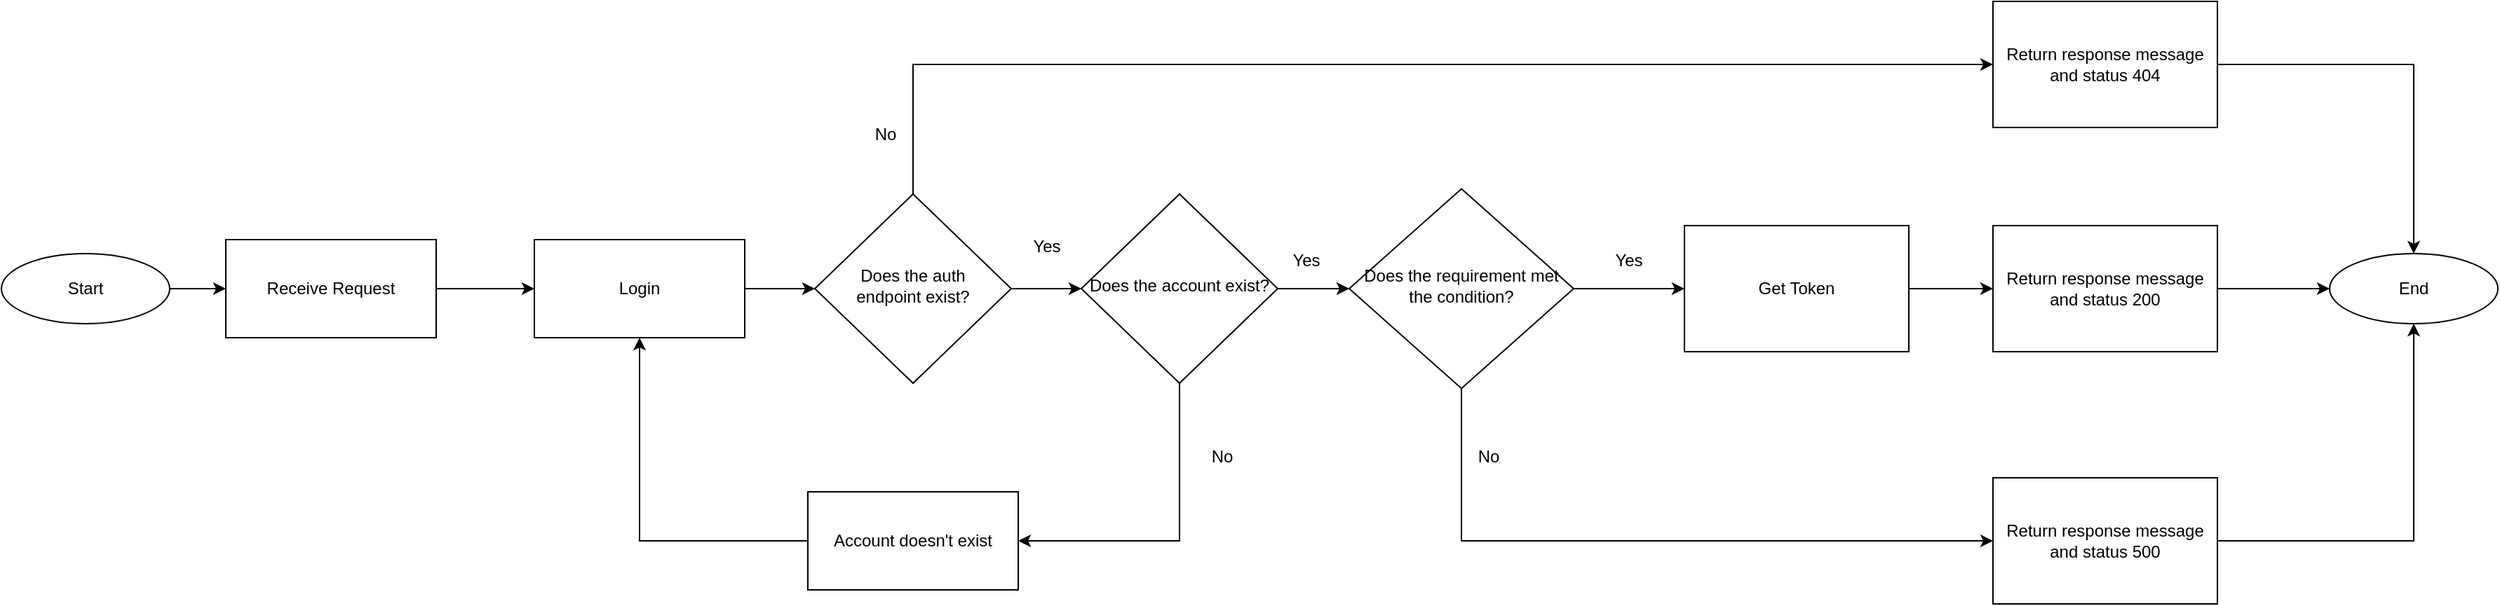 <mxfile version="20.8.1" type="device"><diagram id="C5RBs43oDa-KdzZeNtuy" name="Page-1"><mxGraphModel dx="2193" dy="794" grid="1" gridSize="10" guides="1" tooltips="1" connect="1" arrows="1" fold="1" page="1" pageScale="1" pageWidth="827" pageHeight="1169" math="0" shadow="0"><root><mxCell id="WIyWlLk6GJQsqaUBKTNV-0"/><mxCell id="WIyWlLk6GJQsqaUBKTNV-1" parent="WIyWlLk6GJQsqaUBKTNV-0"/><mxCell id="9kX-c5tBNpWLAfs10OeD-15" value="" style="edgeStyle=orthogonalEdgeStyle;rounded=0;orthogonalLoop=1;jettySize=auto;html=1;entryX=0;entryY=0.5;entryDx=0;entryDy=0;" parent="WIyWlLk6GJQsqaUBKTNV-1" source="WIyWlLk6GJQsqaUBKTNV-6" target="9kX-c5tBNpWLAfs10OeD-25" edge="1"><mxGeometry relative="1" as="geometry"><mxPoint x="600" y="335" as="targetPoint"/></mxGeometry></mxCell><mxCell id="WIyWlLk6GJQsqaUBKTNV-6" value="Does the account exist?" style="rhombus;whiteSpace=wrap;html=1;shadow=0;fontFamily=Helvetica;fontSize=12;align=center;strokeWidth=1;spacing=6;spacingTop=-4;" parent="WIyWlLk6GJQsqaUBKTNV-1" vertex="1"><mxGeometry x="390" y="267.5" width="140" height="135" as="geometry"/></mxCell><mxCell id="9kX-c5tBNpWLAfs10OeD-13" value="" style="edgeStyle=orthogonalEdgeStyle;rounded=0;orthogonalLoop=1;jettySize=auto;html=1;" parent="WIyWlLk6GJQsqaUBKTNV-1" source="9kX-c5tBNpWLAfs10OeD-0" target="9kX-c5tBNpWLAfs10OeD-1" edge="1"><mxGeometry relative="1" as="geometry"/></mxCell><mxCell id="9kX-c5tBNpWLAfs10OeD-0" value="Start" style="ellipse;whiteSpace=wrap;html=1;" parent="WIyWlLk6GJQsqaUBKTNV-1" vertex="1"><mxGeometry x="-380" y="310" width="120" height="50" as="geometry"/></mxCell><mxCell id="9kX-c5tBNpWLAfs10OeD-14" value="" style="edgeStyle=orthogonalEdgeStyle;rounded=0;orthogonalLoop=1;jettySize=auto;html=1;" parent="WIyWlLk6GJQsqaUBKTNV-1" source="9kX-c5tBNpWLAfs10OeD-1" edge="1"><mxGeometry relative="1" as="geometry"><mxPoint y="335" as="targetPoint"/></mxGeometry></mxCell><mxCell id="9kX-c5tBNpWLAfs10OeD-1" value="Receive Request" style="rounded=0;whiteSpace=wrap;html=1;" parent="WIyWlLk6GJQsqaUBKTNV-1" vertex="1"><mxGeometry x="-220" y="300" width="150" height="70" as="geometry"/></mxCell><mxCell id="9kX-c5tBNpWLAfs10OeD-17" value="Return response message and status 404" style="whiteSpace=wrap;html=1;rounded=0;" parent="WIyWlLk6GJQsqaUBKTNV-1" vertex="1"><mxGeometry x="1040" y="130" width="160" height="90" as="geometry"/></mxCell><mxCell id="9kX-c5tBNpWLAfs10OeD-19" value="" style="endArrow=classic;html=1;rounded=0;entryX=0;entryY=0.5;entryDx=0;entryDy=0;exitX=0.5;exitY=0;exitDx=0;exitDy=0;" parent="WIyWlLk6GJQsqaUBKTNV-1" source="mW9x1vCDrvGm0ZQJEZpm-1" target="9kX-c5tBNpWLAfs10OeD-17" edge="1"><mxGeometry width="50" height="50" relative="1" as="geometry"><mxPoint x="260" y="300" as="sourcePoint"/><mxPoint x="430" y="185" as="targetPoint"/><Array as="points"><mxPoint x="270" y="175"/></Array></mxGeometry></mxCell><mxCell id="9kX-c5tBNpWLAfs10OeD-20" value="End" style="ellipse;whiteSpace=wrap;html=1;" parent="WIyWlLk6GJQsqaUBKTNV-1" vertex="1"><mxGeometry x="1280" y="310" width="120" height="50" as="geometry"/></mxCell><mxCell id="9kX-c5tBNpWLAfs10OeD-24" value="" style="endArrow=classic;html=1;rounded=0;entryX=0.5;entryY=0;entryDx=0;entryDy=0;exitX=1;exitY=0.5;exitDx=0;exitDy=0;" parent="WIyWlLk6GJQsqaUBKTNV-1" source="9kX-c5tBNpWLAfs10OeD-17" target="9kX-c5tBNpWLAfs10OeD-20" edge="1"><mxGeometry width="50" height="50" relative="1" as="geometry"><mxPoint x="910" y="195" as="sourcePoint"/><mxPoint x="1090" y="70" as="targetPoint"/><Array as="points"><mxPoint x="1340" y="175"/></Array></mxGeometry></mxCell><mxCell id="uty0GQ00y7-SlhS-1UHo-2" value="" style="edgeStyle=orthogonalEdgeStyle;rounded=0;orthogonalLoop=1;jettySize=auto;html=1;" edge="1" parent="WIyWlLk6GJQsqaUBKTNV-1" source="9kX-c5tBNpWLAfs10OeD-25" target="uty0GQ00y7-SlhS-1UHo-1"><mxGeometry relative="1" as="geometry"/></mxCell><mxCell id="9kX-c5tBNpWLAfs10OeD-25" value="Does the requirement met the condition?" style="rhombus;whiteSpace=wrap;html=1;shadow=0;fontFamily=Helvetica;fontSize=12;align=center;strokeWidth=1;spacing=6;spacingTop=-4;" parent="WIyWlLk6GJQsqaUBKTNV-1" vertex="1"><mxGeometry x="581" y="263.75" width="160" height="142.5" as="geometry"/></mxCell><mxCell id="9kX-c5tBNpWLAfs10OeD-31" value="" style="edgeStyle=orthogonalEdgeStyle;rounded=0;orthogonalLoop=1;jettySize=auto;html=1;" parent="WIyWlLk6GJQsqaUBKTNV-1" source="9kX-c5tBNpWLAfs10OeD-29" target="9kX-c5tBNpWLAfs10OeD-20" edge="1"><mxGeometry relative="1" as="geometry"/></mxCell><mxCell id="9kX-c5tBNpWLAfs10OeD-29" value="Return response message and status 200" style="whiteSpace=wrap;html=1;rounded=0;" parent="WIyWlLk6GJQsqaUBKTNV-1" vertex="1"><mxGeometry x="1040" y="290" width="160" height="90" as="geometry"/></mxCell><mxCell id="9kX-c5tBNpWLAfs10OeD-30" value="Return response message and status 500" style="whiteSpace=wrap;html=1;rounded=0;" parent="WIyWlLk6GJQsqaUBKTNV-1" vertex="1"><mxGeometry x="1040" y="470" width="160" height="90" as="geometry"/></mxCell><mxCell id="9kX-c5tBNpWLAfs10OeD-32" value="" style="endArrow=classic;html=1;rounded=0;exitX=0.5;exitY=1;exitDx=0;exitDy=0;entryX=0;entryY=0.5;entryDx=0;entryDy=0;" parent="WIyWlLk6GJQsqaUBKTNV-1" source="9kX-c5tBNpWLAfs10OeD-25" target="9kX-c5tBNpWLAfs10OeD-30" edge="1"><mxGeometry width="50" height="50" relative="1" as="geometry"><mxPoint x="711" y="563.75" as="sourcePoint"/><mxPoint x="761" y="513.75" as="targetPoint"/><Array as="points"><mxPoint x="661" y="515"/></Array></mxGeometry></mxCell><mxCell id="9kX-c5tBNpWLAfs10OeD-33" value="" style="endArrow=classic;html=1;rounded=0;entryX=0.5;entryY=1;entryDx=0;entryDy=0;exitX=1;exitY=0.5;exitDx=0;exitDy=0;" parent="WIyWlLk6GJQsqaUBKTNV-1" source="9kX-c5tBNpWLAfs10OeD-30" target="9kX-c5tBNpWLAfs10OeD-20" edge="1"><mxGeometry width="50" height="50" relative="1" as="geometry"><mxPoint x="711" y="563.75" as="sourcePoint"/><mxPoint x="761" y="513.75" as="targetPoint"/><Array as="points"><mxPoint x="1340" y="515"/></Array></mxGeometry></mxCell><mxCell id="9kX-c5tBNpWLAfs10OeD-34" value="Yes" style="text;html=1;align=center;verticalAlign=middle;resizable=0;points=[];autosize=1;strokeColor=none;fillColor=none;" parent="WIyWlLk6GJQsqaUBKTNV-1" vertex="1"><mxGeometry x="530" y="300" width="40" height="30" as="geometry"/></mxCell><mxCell id="9kX-c5tBNpWLAfs10OeD-35" value="Yes" style="text;html=1;align=center;verticalAlign=middle;resizable=0;points=[];autosize=1;strokeColor=none;fillColor=none;" parent="WIyWlLk6GJQsqaUBKTNV-1" vertex="1"><mxGeometry x="760" y="300" width="40" height="30" as="geometry"/></mxCell><mxCell id="9kX-c5tBNpWLAfs10OeD-36" value="No" style="text;html=1;align=center;verticalAlign=middle;resizable=0;points=[];autosize=1;strokeColor=none;fillColor=none;" parent="WIyWlLk6GJQsqaUBKTNV-1" vertex="1"><mxGeometry x="470" y="440" width="40" height="30" as="geometry"/></mxCell><mxCell id="9kX-c5tBNpWLAfs10OeD-37" value="No" style="text;html=1;align=center;verticalAlign=middle;resizable=0;points=[];autosize=1;strokeColor=none;fillColor=none;" parent="WIyWlLk6GJQsqaUBKTNV-1" vertex="1"><mxGeometry x="660" y="440" width="40" height="30" as="geometry"/></mxCell><mxCell id="mW9x1vCDrvGm0ZQJEZpm-6" value="" style="edgeStyle=orthogonalEdgeStyle;rounded=0;orthogonalLoop=1;jettySize=auto;html=1;" parent="WIyWlLk6GJQsqaUBKTNV-1" source="mW9x1vCDrvGm0ZQJEZpm-0" target="mW9x1vCDrvGm0ZQJEZpm-1" edge="1"><mxGeometry relative="1" as="geometry"/></mxCell><mxCell id="mW9x1vCDrvGm0ZQJEZpm-0" value="Login" style="rounded=0;whiteSpace=wrap;html=1;" parent="WIyWlLk6GJQsqaUBKTNV-1" vertex="1"><mxGeometry y="300" width="150" height="70" as="geometry"/></mxCell><mxCell id="mW9x1vCDrvGm0ZQJEZpm-4" value="" style="edgeStyle=orthogonalEdgeStyle;rounded=0;orthogonalLoop=1;jettySize=auto;html=1;exitX=0.5;exitY=1;exitDx=0;exitDy=0;" parent="WIyWlLk6GJQsqaUBKTNV-1" source="WIyWlLk6GJQsqaUBKTNV-6" target="mW9x1vCDrvGm0ZQJEZpm-2" edge="1"><mxGeometry relative="1" as="geometry"><mxPoint x="440" y="410" as="sourcePoint"/><Array as="points"><mxPoint x="460" y="515"/></Array></mxGeometry></mxCell><mxCell id="mW9x1vCDrvGm0ZQJEZpm-7" value="" style="edgeStyle=orthogonalEdgeStyle;rounded=0;orthogonalLoop=1;jettySize=auto;html=1;" parent="WIyWlLk6GJQsqaUBKTNV-1" source="mW9x1vCDrvGm0ZQJEZpm-1" target="WIyWlLk6GJQsqaUBKTNV-6" edge="1"><mxGeometry relative="1" as="geometry"/></mxCell><mxCell id="mW9x1vCDrvGm0ZQJEZpm-1" value="Does the auth&lt;br style=&quot;border-color: var(--border-color);&quot;&gt;endpoint exist?" style="rhombus;whiteSpace=wrap;html=1;shadow=0;fontFamily=Helvetica;fontSize=12;align=center;strokeWidth=1;spacing=6;spacingTop=-4;" parent="WIyWlLk6GJQsqaUBKTNV-1" vertex="1"><mxGeometry x="200" y="267.5" width="140" height="135" as="geometry"/></mxCell><mxCell id="mW9x1vCDrvGm0ZQJEZpm-2" value="Account doesn't exist" style="rounded=0;whiteSpace=wrap;html=1;" parent="WIyWlLk6GJQsqaUBKTNV-1" vertex="1"><mxGeometry x="195" y="480" width="150" height="70" as="geometry"/></mxCell><mxCell id="mW9x1vCDrvGm0ZQJEZpm-3" value="" style="endArrow=classic;html=1;rounded=0;entryX=0.5;entryY=1;entryDx=0;entryDy=0;exitX=0;exitY=0.5;exitDx=0;exitDy=0;" parent="WIyWlLk6GJQsqaUBKTNV-1" source="mW9x1vCDrvGm0ZQJEZpm-2" target="mW9x1vCDrvGm0ZQJEZpm-0" edge="1"><mxGeometry width="50" height="50" relative="1" as="geometry"><mxPoint x="60" y="456.25" as="sourcePoint"/><mxPoint x="110" y="406.25" as="targetPoint"/><Array as="points"><mxPoint x="75" y="515"/></Array></mxGeometry></mxCell><mxCell id="mW9x1vCDrvGm0ZQJEZpm-8" value="No" style="text;html=1;align=center;verticalAlign=middle;resizable=0;points=[];autosize=1;strokeColor=none;fillColor=none;" parent="WIyWlLk6GJQsqaUBKTNV-1" vertex="1"><mxGeometry x="230" y="210" width="40" height="30" as="geometry"/></mxCell><mxCell id="mW9x1vCDrvGm0ZQJEZpm-9" value="Yes" style="text;html=1;align=center;verticalAlign=middle;resizable=0;points=[];autosize=1;strokeColor=none;fillColor=none;" parent="WIyWlLk6GJQsqaUBKTNV-1" vertex="1"><mxGeometry x="345" y="290" width="40" height="30" as="geometry"/></mxCell><mxCell id="uty0GQ00y7-SlhS-1UHo-3" value="" style="edgeStyle=orthogonalEdgeStyle;rounded=0;orthogonalLoop=1;jettySize=auto;html=1;" edge="1" parent="WIyWlLk6GJQsqaUBKTNV-1" source="uty0GQ00y7-SlhS-1UHo-1" target="9kX-c5tBNpWLAfs10OeD-29"><mxGeometry relative="1" as="geometry"/></mxCell><mxCell id="uty0GQ00y7-SlhS-1UHo-1" value="Get Token" style="whiteSpace=wrap;html=1;rounded=0;" vertex="1" parent="WIyWlLk6GJQsqaUBKTNV-1"><mxGeometry x="820" y="290" width="160" height="90" as="geometry"/></mxCell></root></mxGraphModel></diagram></mxfile>